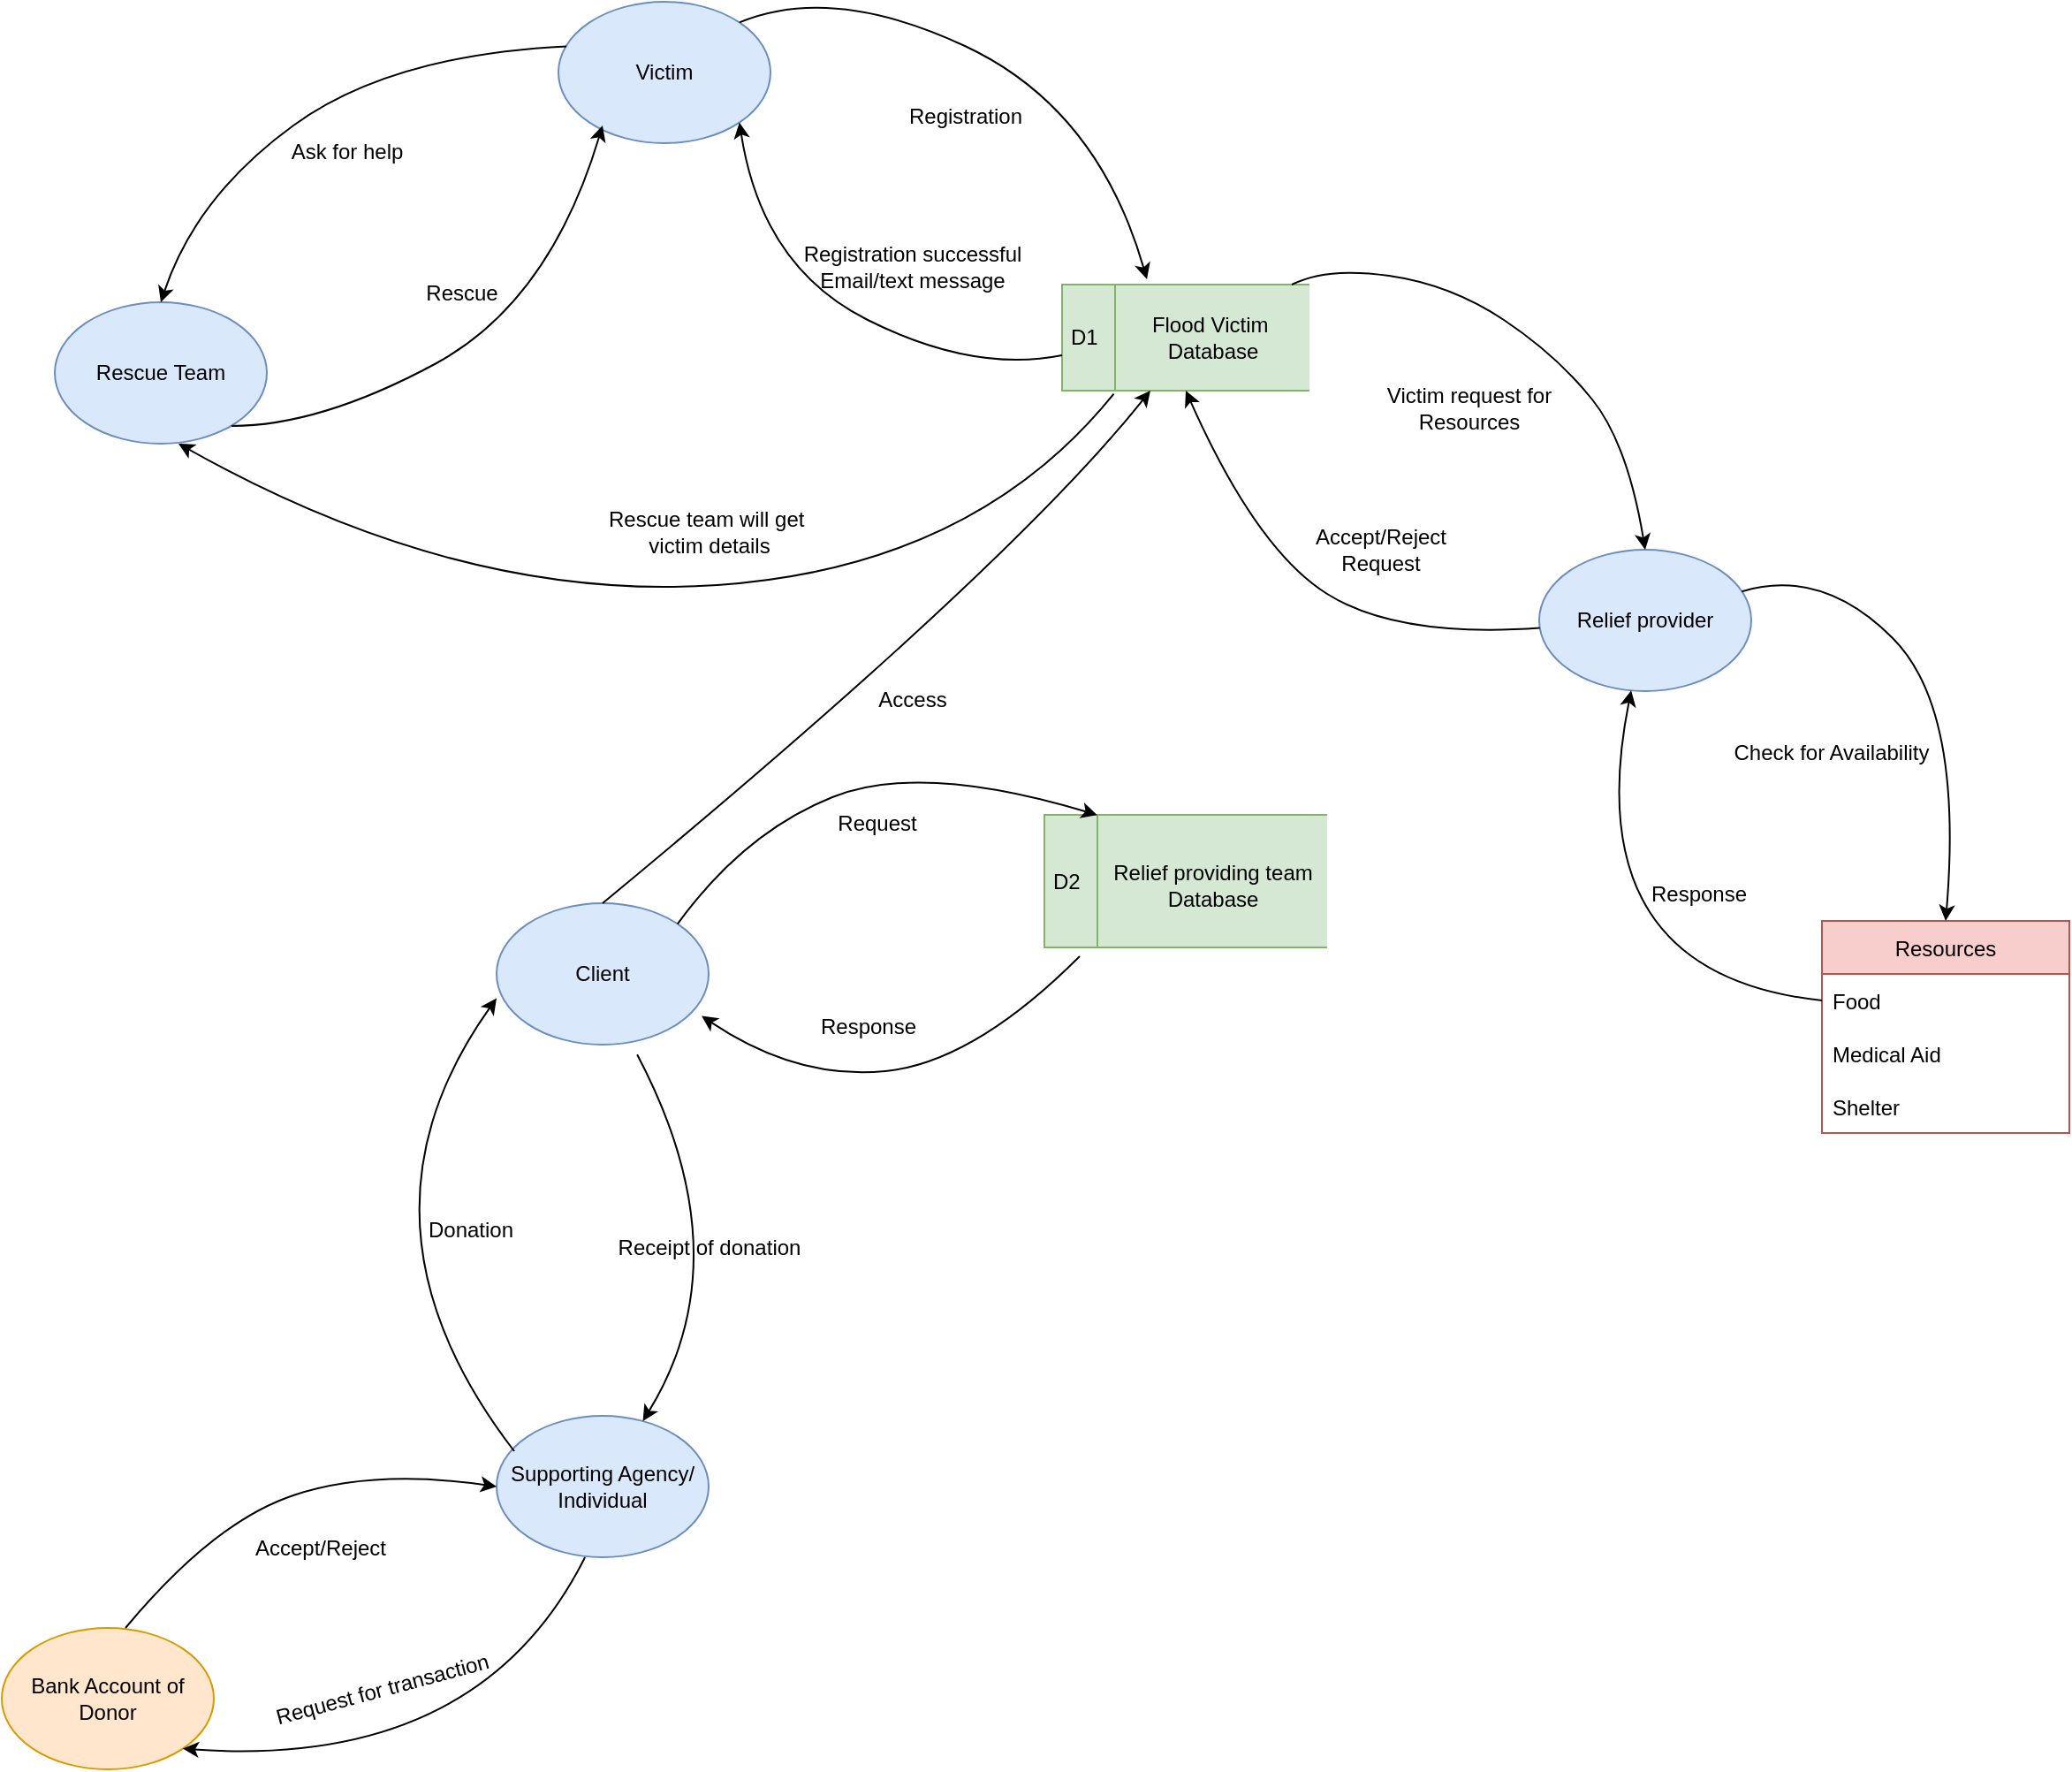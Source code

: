 <mxfile version="20.1.1" type="github">
  <diagram id="R2lEEEUBdFMjLlhIrx00" name="Page-1">
    <mxGraphModel dx="1483" dy="781" grid="1" gridSize="10" guides="1" tooltips="1" connect="1" arrows="1" fold="1" page="1" pageScale="1" pageWidth="850" pageHeight="1100" math="0" shadow="0" extFonts="Permanent Marker^https://fonts.googleapis.com/css?family=Permanent+Marker">
      <root>
        <mxCell id="0" />
        <mxCell id="1" parent="0" />
        <mxCell id="GWgQF1Ay4YpGdn66Uz_E-1" value="Victim" style="ellipse;whiteSpace=wrap;html=1;fillColor=#dae8fc;strokeColor=#6c8ebf;" vertex="1" parent="1">
          <mxGeometry x="365" y="40" width="120" height="80" as="geometry" />
        </mxCell>
        <mxCell id="GWgQF1Ay4YpGdn66Uz_E-2" value="Rescue Team" style="ellipse;whiteSpace=wrap;html=1;fillColor=#dae8fc;strokeColor=#6c8ebf;" vertex="1" parent="1">
          <mxGeometry x="80" y="210" width="120" height="80" as="geometry" />
        </mxCell>
        <mxCell id="GWgQF1Ay4YpGdn66Uz_E-3" value="Relief provider" style="ellipse;whiteSpace=wrap;html=1;fillColor=#dae8fc;strokeColor=#6c8ebf;" vertex="1" parent="1">
          <mxGeometry x="920" y="350" width="120" height="80" as="geometry" />
        </mxCell>
        <mxCell id="GWgQF1Ay4YpGdn66Uz_E-9" value="" style="curved=1;endArrow=classic;html=1;rounded=0;entryX=0.208;entryY=0.875;entryDx=0;entryDy=0;entryPerimeter=0;" edge="1" parent="1" target="GWgQF1Ay4YpGdn66Uz_E-1">
          <mxGeometry width="50" height="50" relative="1" as="geometry">
            <mxPoint x="180" y="280" as="sourcePoint" />
            <mxPoint x="230" y="230" as="targetPoint" />
            <Array as="points">
              <mxPoint x="230" y="280" />
              <mxPoint x="360" y="210" />
            </Array>
          </mxGeometry>
        </mxCell>
        <mxCell id="GWgQF1Ay4YpGdn66Uz_E-10" value="" style="curved=1;endArrow=classic;html=1;rounded=0;entryX=0.5;entryY=0;entryDx=0;entryDy=0;exitX=0.038;exitY=0.315;exitDx=0;exitDy=0;exitPerimeter=0;" edge="1" parent="1" source="GWgQF1Ay4YpGdn66Uz_E-1" target="GWgQF1Ay4YpGdn66Uz_E-2">
          <mxGeometry width="50" height="50" relative="1" as="geometry">
            <mxPoint x="320" y="40" as="sourcePoint" />
            <mxPoint x="180" y="170" as="targetPoint" />
            <Array as="points">
              <mxPoint x="270" y="70" />
              <mxPoint x="160" y="150" />
            </Array>
          </mxGeometry>
        </mxCell>
        <mxCell id="GWgQF1Ay4YpGdn66Uz_E-11" value="Ask for help" style="text;html=1;resizable=0;autosize=1;align=center;verticalAlign=middle;points=[];fillColor=none;strokeColor=none;rounded=0;" vertex="1" parent="1">
          <mxGeometry x="200" y="110" width="90" height="30" as="geometry" />
        </mxCell>
        <mxCell id="GWgQF1Ay4YpGdn66Uz_E-12" value="Rescue" style="text;html=1;resizable=0;autosize=1;align=center;verticalAlign=middle;points=[];fillColor=none;strokeColor=none;rounded=0;" vertex="1" parent="1">
          <mxGeometry x="280" y="190" width="60" height="30" as="geometry" />
        </mxCell>
        <mxCell id="GWgQF1Ay4YpGdn66Uz_E-14" value="D1" style="html=1;dashed=0;whitespace=wrap;shape=mxgraph.dfd.dataStoreID;align=left;spacingLeft=3;points=[[0,0],[0.5,0],[1,0],[0,0.5],[1,0.5],[0,1],[0.5,1],[1,1]];fillColor=#d5e8d4;strokeColor=#82b366;" vertex="1" parent="1">
          <mxGeometry x="650" y="200" width="140" height="60" as="geometry" />
        </mxCell>
        <mxCell id="GWgQF1Ay4YpGdn66Uz_E-15" value="Flood Victim&amp;nbsp;&lt;br&gt;Database" style="text;html=1;resizable=0;autosize=1;align=center;verticalAlign=middle;points=[];fillColor=none;strokeColor=none;rounded=0;" vertex="1" parent="1">
          <mxGeometry x="690" y="210" width="90" height="40" as="geometry" />
        </mxCell>
        <mxCell id="GWgQF1Ay4YpGdn66Uz_E-16" value="" style="curved=1;endArrow=classic;html=1;rounded=0;entryX=0.343;entryY=-0.051;entryDx=0;entryDy=0;entryPerimeter=0;exitX=1;exitY=0;exitDx=0;exitDy=0;" edge="1" parent="1" source="GWgQF1Ay4YpGdn66Uz_E-1" target="GWgQF1Ay4YpGdn66Uz_E-14">
          <mxGeometry width="50" height="50" relative="1" as="geometry">
            <mxPoint x="485" y="80" as="sourcePoint" />
            <mxPoint x="680" y="180" as="targetPoint" />
            <Array as="points">
              <mxPoint x="520" y="30" />
              <mxPoint x="670" y="100" />
            </Array>
          </mxGeometry>
        </mxCell>
        <mxCell id="GWgQF1Ay4YpGdn66Uz_E-17" value="Registration" style="text;html=1;resizable=0;autosize=1;align=center;verticalAlign=middle;points=[];fillColor=none;strokeColor=none;rounded=0;" vertex="1" parent="1">
          <mxGeometry x="550" y="90" width="90" height="30" as="geometry" />
        </mxCell>
        <mxCell id="GWgQF1Ay4YpGdn66Uz_E-18" value="" style="curved=1;endArrow=classic;html=1;rounded=0;entryX=1;entryY=1;entryDx=0;entryDy=0;" edge="1" parent="1" target="GWgQF1Ay4YpGdn66Uz_E-1">
          <mxGeometry width="50" height="50" relative="1" as="geometry">
            <mxPoint x="650" y="240" as="sourcePoint" />
            <mxPoint x="530" y="190" as="targetPoint" />
            <Array as="points">
              <mxPoint x="600" y="250" />
              <mxPoint x="480" y="190" />
            </Array>
          </mxGeometry>
        </mxCell>
        <mxCell id="GWgQF1Ay4YpGdn66Uz_E-19" value="Registration successful&lt;br&gt;Email/text message" style="text;html=1;resizable=0;autosize=1;align=center;verticalAlign=middle;points=[];fillColor=none;strokeColor=none;rounded=0;" vertex="1" parent="1">
          <mxGeometry x="490" y="170" width="150" height="40" as="geometry" />
        </mxCell>
        <mxCell id="GWgQF1Ay4YpGdn66Uz_E-20" value="" style="curved=1;endArrow=classic;html=1;rounded=0;entryX=0.5;entryY=0;entryDx=0;entryDy=0;" edge="1" parent="1" source="GWgQF1Ay4YpGdn66Uz_E-14" target="GWgQF1Ay4YpGdn66Uz_E-3">
          <mxGeometry width="50" height="50" relative="1" as="geometry">
            <mxPoint x="800" y="200" as="sourcePoint" />
            <mxPoint x="850" y="180" as="targetPoint" />
            <Array as="points">
              <mxPoint x="800" y="190" />
              <mxPoint x="870" y="200" />
              <mxPoint x="930" y="240" />
              <mxPoint x="970" y="290" />
            </Array>
          </mxGeometry>
        </mxCell>
        <mxCell id="GWgQF1Ay4YpGdn66Uz_E-21" value="Victim request for&lt;br&gt;Resources" style="text;html=1;resizable=0;autosize=1;align=center;verticalAlign=middle;points=[];fillColor=none;strokeColor=none;rounded=0;" vertex="1" parent="1">
          <mxGeometry x="820" y="250" width="120" height="40" as="geometry" />
        </mxCell>
        <mxCell id="GWgQF1Ay4YpGdn66Uz_E-22" value="" style="curved=1;endArrow=classic;html=1;rounded=0;entryX=0.5;entryY=1;entryDx=0;entryDy=0;" edge="1" parent="1" source="GWgQF1Ay4YpGdn66Uz_E-3" target="GWgQF1Ay4YpGdn66Uz_E-14">
          <mxGeometry width="50" height="50" relative="1" as="geometry">
            <mxPoint x="870" y="400" as="sourcePoint" />
            <mxPoint x="680" y="280" as="targetPoint" />
            <Array as="points">
              <mxPoint x="840" y="400" />
              <mxPoint x="760" y="350" />
            </Array>
          </mxGeometry>
        </mxCell>
        <mxCell id="GWgQF1Ay4YpGdn66Uz_E-23" value="Accept/Reject &lt;br&gt;Request" style="text;html=1;resizable=0;autosize=1;align=center;verticalAlign=middle;points=[];fillColor=none;strokeColor=none;rounded=0;" vertex="1" parent="1">
          <mxGeometry x="780" y="330" width="100" height="40" as="geometry" />
        </mxCell>
        <mxCell id="GWgQF1Ay4YpGdn66Uz_E-25" value="" style="curved=1;endArrow=classic;html=1;rounded=0;exitX=0.209;exitY=1.031;exitDx=0;exitDy=0;exitPerimeter=0;" edge="1" parent="1" source="GWgQF1Ay4YpGdn66Uz_E-14">
          <mxGeometry width="50" height="50" relative="1" as="geometry">
            <mxPoint x="700" y="260" as="sourcePoint" />
            <mxPoint x="150" y="290" as="targetPoint" />
            <Array as="points">
              <mxPoint x="600" y="360" />
              <mxPoint x="310" y="380" />
            </Array>
          </mxGeometry>
        </mxCell>
        <mxCell id="GWgQF1Ay4YpGdn66Uz_E-26" value="Rescue team will get&amp;nbsp;&lt;br&gt;victim details" style="text;html=1;resizable=0;autosize=1;align=center;verticalAlign=middle;points=[];fillColor=none;strokeColor=none;rounded=0;" vertex="1" parent="1">
          <mxGeometry x="380" y="320" width="140" height="40" as="geometry" />
        </mxCell>
        <mxCell id="GWgQF1Ay4YpGdn66Uz_E-27" value="Resources" style="swimlane;fontStyle=0;childLayout=stackLayout;horizontal=1;startSize=30;horizontalStack=0;resizeParent=1;resizeParentMax=0;resizeLast=0;collapsible=1;marginBottom=0;fillColor=#f8cecc;strokeColor=#b85450;" vertex="1" parent="1">
          <mxGeometry x="1080" y="560" width="140" height="120" as="geometry" />
        </mxCell>
        <mxCell id="GWgQF1Ay4YpGdn66Uz_E-28" value="Food" style="text;strokeColor=none;fillColor=none;align=left;verticalAlign=middle;spacingLeft=4;spacingRight=4;overflow=hidden;points=[[0,0.5],[1,0.5]];portConstraint=eastwest;rotatable=0;" vertex="1" parent="GWgQF1Ay4YpGdn66Uz_E-27">
          <mxGeometry y="30" width="140" height="30" as="geometry" />
        </mxCell>
        <mxCell id="GWgQF1Ay4YpGdn66Uz_E-29" value="Medical Aid" style="text;strokeColor=none;fillColor=none;align=left;verticalAlign=middle;spacingLeft=4;spacingRight=4;overflow=hidden;points=[[0,0.5],[1,0.5]];portConstraint=eastwest;rotatable=0;" vertex="1" parent="GWgQF1Ay4YpGdn66Uz_E-27">
          <mxGeometry y="60" width="140" height="30" as="geometry" />
        </mxCell>
        <mxCell id="GWgQF1Ay4YpGdn66Uz_E-30" value="Shelter" style="text;strokeColor=none;fillColor=none;align=left;verticalAlign=middle;spacingLeft=4;spacingRight=4;overflow=hidden;points=[[0,0.5],[1,0.5]];portConstraint=eastwest;rotatable=0;" vertex="1" parent="GWgQF1Ay4YpGdn66Uz_E-27">
          <mxGeometry y="90" width="140" height="30" as="geometry" />
        </mxCell>
        <mxCell id="GWgQF1Ay4YpGdn66Uz_E-31" value="" style="curved=1;endArrow=classic;html=1;rounded=0;entryX=0.5;entryY=0;entryDx=0;entryDy=0;" edge="1" parent="1" source="GWgQF1Ay4YpGdn66Uz_E-3" target="GWgQF1Ay4YpGdn66Uz_E-27">
          <mxGeometry width="50" height="50" relative="1" as="geometry">
            <mxPoint x="1050" y="410" as="sourcePoint" />
            <mxPoint x="1170" y="420" as="targetPoint" />
            <Array as="points">
              <mxPoint x="1080" y="360" />
              <mxPoint x="1160" y="440" />
            </Array>
          </mxGeometry>
        </mxCell>
        <mxCell id="GWgQF1Ay4YpGdn66Uz_E-32" value="Check for Availability" style="text;html=1;resizable=0;autosize=1;align=center;verticalAlign=middle;points=[];fillColor=none;strokeColor=none;rounded=0;" vertex="1" parent="1">
          <mxGeometry x="1020" y="450" width="130" height="30" as="geometry" />
        </mxCell>
        <mxCell id="GWgQF1Ay4YpGdn66Uz_E-33" value="" style="curved=1;endArrow=classic;html=1;rounded=0;exitX=0;exitY=0.5;exitDx=0;exitDy=0;" edge="1" parent="1" source="GWgQF1Ay4YpGdn66Uz_E-28" target="GWgQF1Ay4YpGdn66Uz_E-3">
          <mxGeometry width="50" height="50" relative="1" as="geometry">
            <mxPoint x="1020" y="690" as="sourcePoint" />
            <mxPoint x="720" y="440" as="targetPoint" />
            <Array as="points">
              <mxPoint x="940" y="590" />
            </Array>
          </mxGeometry>
        </mxCell>
        <mxCell id="GWgQF1Ay4YpGdn66Uz_E-34" value="Response" style="text;html=1;resizable=0;autosize=1;align=center;verticalAlign=middle;points=[];fillColor=none;strokeColor=none;rounded=0;" vertex="1" parent="1">
          <mxGeometry x="970" y="530" width="80" height="30" as="geometry" />
        </mxCell>
        <mxCell id="GWgQF1Ay4YpGdn66Uz_E-35" value="Client" style="ellipse;whiteSpace=wrap;html=1;fillColor=#dae8fc;strokeColor=#6c8ebf;" vertex="1" parent="1">
          <mxGeometry x="330" y="550" width="120" height="80" as="geometry" />
        </mxCell>
        <mxCell id="GWgQF1Ay4YpGdn66Uz_E-37" value="D2" style="html=1;dashed=0;whitespace=wrap;shape=mxgraph.dfd.dataStoreID;align=left;spacingLeft=3;points=[[0,0],[0.5,0],[1,0],[0,0.5],[1,0.5],[0,1],[0.5,1],[1,1]];fillColor=#d5e8d4;strokeColor=#82b366;" vertex="1" parent="1">
          <mxGeometry x="640" y="500" width="160" height="75" as="geometry" />
        </mxCell>
        <mxCell id="GWgQF1Ay4YpGdn66Uz_E-38" value="&lt;span style=&quot;&quot;&gt;Relief providing team&lt;/span&gt;&lt;br style=&quot;&quot;&gt;&lt;span style=&quot;&quot;&gt;Database&lt;/span&gt;" style="text;html=1;resizable=0;autosize=1;align=center;verticalAlign=middle;points=[];fillColor=none;strokeColor=none;rounded=0;" vertex="1" parent="1">
          <mxGeometry x="665" y="520" width="140" height="40" as="geometry" />
        </mxCell>
        <mxCell id="GWgQF1Ay4YpGdn66Uz_E-39" value="" style="curved=1;endArrow=classic;html=1;rounded=0;exitX=0.5;exitY=0;exitDx=0;exitDy=0;entryX=0.357;entryY=1;entryDx=0;entryDy=0;entryPerimeter=0;" edge="1" parent="1" source="GWgQF1Ay4YpGdn66Uz_E-35" target="GWgQF1Ay4YpGdn66Uz_E-14">
          <mxGeometry width="50" height="50" relative="1" as="geometry">
            <mxPoint x="490" y="540" as="sourcePoint" />
            <mxPoint x="700" y="270" as="targetPoint" />
            <Array as="points">
              <mxPoint x="620" y="360" />
            </Array>
          </mxGeometry>
        </mxCell>
        <mxCell id="GWgQF1Ay4YpGdn66Uz_E-40" value="" style="curved=1;endArrow=classic;html=1;rounded=0;exitX=1;exitY=0;exitDx=0;exitDy=0;entryX=0.187;entryY=0.001;entryDx=0;entryDy=0;entryPerimeter=0;" edge="1" parent="1" source="GWgQF1Ay4YpGdn66Uz_E-35" target="GWgQF1Ay4YpGdn66Uz_E-37">
          <mxGeometry width="50" height="50" relative="1" as="geometry">
            <mxPoint x="470" y="590" as="sourcePoint" />
            <mxPoint x="650" y="470" as="targetPoint" />
            <Array as="points">
              <mxPoint x="470" y="510" />
              <mxPoint x="570" y="470" />
            </Array>
          </mxGeometry>
        </mxCell>
        <mxCell id="GWgQF1Ay4YpGdn66Uz_E-41" value="Access" style="text;html=1;resizable=0;autosize=1;align=center;verticalAlign=middle;points=[];fillColor=none;strokeColor=none;rounded=0;" vertex="1" parent="1">
          <mxGeometry x="535" y="420" width="60" height="30" as="geometry" />
        </mxCell>
        <mxCell id="GWgQF1Ay4YpGdn66Uz_E-42" value="Request" style="text;html=1;resizable=0;autosize=1;align=center;verticalAlign=middle;points=[];fillColor=none;strokeColor=none;rounded=0;" vertex="1" parent="1">
          <mxGeometry x="510" y="490" width="70" height="30" as="geometry" />
        </mxCell>
        <mxCell id="GWgQF1Ay4YpGdn66Uz_E-43" value="" style="curved=1;endArrow=classic;html=1;rounded=0;entryX=0.967;entryY=0.797;entryDx=0;entryDy=0;entryPerimeter=0;" edge="1" parent="1" target="GWgQF1Ay4YpGdn66Uz_E-35">
          <mxGeometry width="50" height="50" relative="1" as="geometry">
            <mxPoint x="660" y="580" as="sourcePoint" />
            <mxPoint x="470" y="620" as="targetPoint" />
            <Array as="points">
              <mxPoint x="600" y="640" />
              <mxPoint x="500" y="650" />
            </Array>
          </mxGeometry>
        </mxCell>
        <mxCell id="GWgQF1Ay4YpGdn66Uz_E-44" value="Response" style="text;html=1;resizable=0;autosize=1;align=center;verticalAlign=middle;points=[];fillColor=none;strokeColor=none;rounded=0;" vertex="1" parent="1">
          <mxGeometry x="500" y="605" width="80" height="30" as="geometry" />
        </mxCell>
        <mxCell id="GWgQF1Ay4YpGdn66Uz_E-45" value="Supporting Agency/&lt;br&gt;Individual" style="ellipse;whiteSpace=wrap;html=1;fillColor=#dae8fc;strokeColor=#6c8ebf;" vertex="1" parent="1">
          <mxGeometry x="330" y="840" width="120" height="80" as="geometry" />
        </mxCell>
        <mxCell id="GWgQF1Ay4YpGdn66Uz_E-46" value="" style="curved=1;endArrow=classic;html=1;rounded=0;entryX=0;entryY=0.672;entryDx=0;entryDy=0;entryPerimeter=0;" edge="1" parent="1" target="GWgQF1Ay4YpGdn66Uz_E-35">
          <mxGeometry width="50" height="50" relative="1" as="geometry">
            <mxPoint x="340" y="860" as="sourcePoint" />
            <mxPoint x="320" y="610" as="targetPoint" />
            <Array as="points">
              <mxPoint x="240" y="730" />
            </Array>
          </mxGeometry>
        </mxCell>
        <mxCell id="GWgQF1Ay4YpGdn66Uz_E-47" value="Donation" style="text;html=1;resizable=0;autosize=1;align=center;verticalAlign=middle;points=[];fillColor=none;strokeColor=none;rounded=0;" vertex="1" parent="1">
          <mxGeometry x="280" y="720" width="70" height="30" as="geometry" />
        </mxCell>
        <mxCell id="GWgQF1Ay4YpGdn66Uz_E-48" value="" style="curved=1;endArrow=classic;html=1;rounded=0;exitX=0.663;exitY=1.07;exitDx=0;exitDy=0;exitPerimeter=0;" edge="1" parent="1" source="GWgQF1Ay4YpGdn66Uz_E-35" target="GWgQF1Ay4YpGdn66Uz_E-45">
          <mxGeometry width="50" height="50" relative="1" as="geometry">
            <mxPoint x="440" y="660" as="sourcePoint" />
            <mxPoint x="500" y="860" as="targetPoint" />
            <Array as="points">
              <mxPoint x="470" y="750" />
            </Array>
          </mxGeometry>
        </mxCell>
        <mxCell id="GWgQF1Ay4YpGdn66Uz_E-49" value="Receipt of donation" style="text;html=1;resizable=0;autosize=1;align=center;verticalAlign=middle;points=[];fillColor=none;strokeColor=none;rounded=0;" vertex="1" parent="1">
          <mxGeometry x="385" y="730" width="130" height="30" as="geometry" />
        </mxCell>
        <mxCell id="GWgQF1Ay4YpGdn66Uz_E-51" value="Bank Account of&lt;br&gt;Donor" style="ellipse;whiteSpace=wrap;html=1;fillColor=#ffe6cc;strokeColor=#d79b00;" vertex="1" parent="1">
          <mxGeometry x="50" y="960" width="120" height="80" as="geometry" />
        </mxCell>
        <mxCell id="GWgQF1Ay4YpGdn66Uz_E-52" value="" style="curved=1;endArrow=classic;html=1;rounded=0;entryX=1;entryY=1;entryDx=0;entryDy=0;exitX=0.417;exitY=1;exitDx=0;exitDy=0;exitPerimeter=0;" edge="1" parent="1" source="GWgQF1Ay4YpGdn66Uz_E-45" target="GWgQF1Ay4YpGdn66Uz_E-51">
          <mxGeometry width="50" height="50" relative="1" as="geometry">
            <mxPoint x="380" y="930" as="sourcePoint" />
            <mxPoint x="180" y="1040" as="targetPoint" />
            <Array as="points">
              <mxPoint x="320" y="1040" />
            </Array>
          </mxGeometry>
        </mxCell>
        <mxCell id="GWgQF1Ay4YpGdn66Uz_E-53" value="Request for transaction" style="text;html=1;resizable=0;autosize=1;align=center;verticalAlign=middle;points=[];fillColor=none;strokeColor=none;rounded=0;rotation=-15;" vertex="1" parent="1">
          <mxGeometry x="190" y="980" width="150" height="30" as="geometry" />
        </mxCell>
        <mxCell id="GWgQF1Ay4YpGdn66Uz_E-54" value="" style="curved=1;endArrow=classic;html=1;rounded=0;entryX=0;entryY=0.5;entryDx=0;entryDy=0;" edge="1" parent="1" target="GWgQF1Ay4YpGdn66Uz_E-45">
          <mxGeometry width="50" height="50" relative="1" as="geometry">
            <mxPoint x="120" y="960" as="sourcePoint" />
            <mxPoint x="320" y="880" as="targetPoint" />
            <Array as="points">
              <mxPoint x="170" y="900" />
              <mxPoint x="260" y="870" />
            </Array>
          </mxGeometry>
        </mxCell>
        <mxCell id="GWgQF1Ay4YpGdn66Uz_E-56" value="Accept/Reject" style="text;html=1;resizable=0;autosize=1;align=center;verticalAlign=middle;points=[];fillColor=none;strokeColor=none;rounded=0;" vertex="1" parent="1">
          <mxGeometry x="180" y="900" width="100" height="30" as="geometry" />
        </mxCell>
      </root>
    </mxGraphModel>
  </diagram>
</mxfile>

